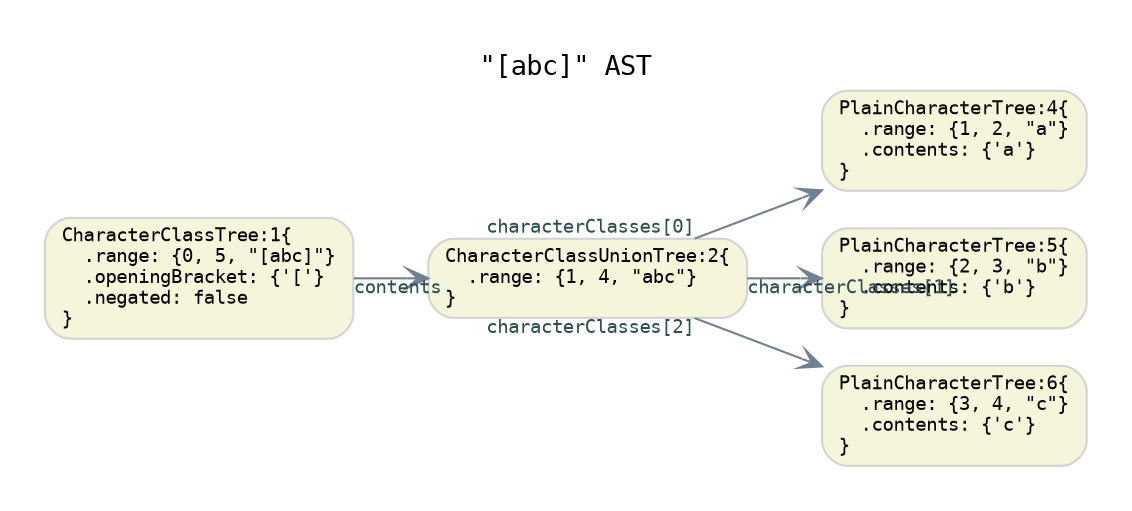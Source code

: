 digraph G {
  rankdir=LR;
  graph [fontname="Monospace", fontsize="13", pad="0.3"]
  labelloc="t";
  label="\"[abc]\" AST";

  // default nodes
  node [fontname="Monospace", fontsize= "9", shape="box", style="rounded,filled", color="LightGray", fillcolor="Beige", fixedsize="false", width="0.75"]
  1[ label="CharacterClassTree:1\{\l  .range: \{0, 5, \"[abc]\"\}\l  .openingBracket: \{'['\}\l  .negated: false\l\}\l" ]
  2[ label="CharacterClassUnionTree:2\{\l  .range: \{1, 4, \"abc\"\}\l\}\l" ]
  4[ label="PlainCharacterTree:4\{\l  .range: \{1, 2, \"a\"\}\l  .contents: \{'a'\}\l\}\l" ]
  5[ label="PlainCharacterTree:5\{\l  .range: \{2, 3, \"b\"\}\l  .contents: \{'b'\}\l\}\l" ]
  6[ label="PlainCharacterTree:6\{\l  .range: \{3, 4, \"c\"\}\l  .contents: \{'c'\}\l\}\l" ]

  // default edges
  edge [fontname="Monospace", fontsize="9", style="solid", color="SlateGray", fontcolor="DarkSlateGray", arrowhead="vee", arrowtail="none", dir="both"]
  2 -> 4 [ label="",  taillabel="characterClasses[0]" ]
  2 -> 5 [ label="",  taillabel="characterClasses[1]" ]
  2 -> 6 [ label="",  taillabel="characterClasses[2]" ]
  1 -> 2 [ label="",  taillabel="contents" ]
}
